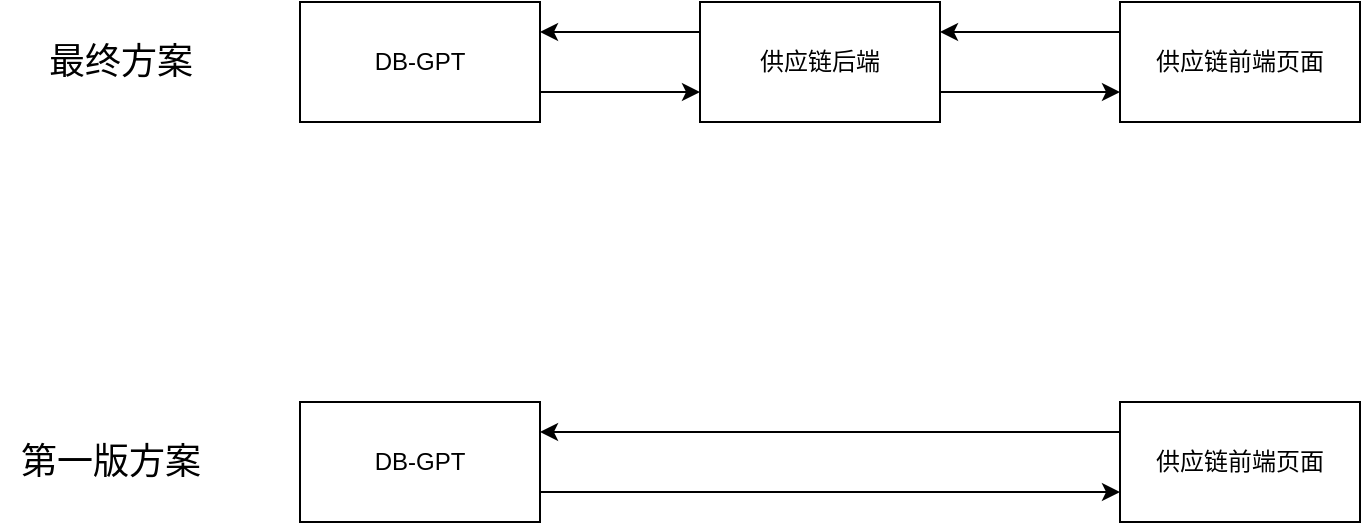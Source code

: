 <mxfile version="24.7.14">
  <diagram name="第 1 页" id="nsTjOwFfMYr6fWEvsX7B">
    <mxGraphModel dx="1052" dy="533" grid="1" gridSize="10" guides="1" tooltips="1" connect="1" arrows="1" fold="1" page="1" pageScale="1" pageWidth="827" pageHeight="1169" math="0" shadow="0">
      <root>
        <mxCell id="0" />
        <mxCell id="1" parent="0" />
        <mxCell id="LfWpz3EgSEdNe4kdUDRB-9" style="edgeStyle=orthogonalEdgeStyle;rounded=0;orthogonalLoop=1;jettySize=auto;html=1;exitX=1;exitY=0.75;exitDx=0;exitDy=0;entryX=0;entryY=0.75;entryDx=0;entryDy=0;" edge="1" parent="1" source="LfWpz3EgSEdNe4kdUDRB-1" target="LfWpz3EgSEdNe4kdUDRB-2">
          <mxGeometry relative="1" as="geometry" />
        </mxCell>
        <mxCell id="LfWpz3EgSEdNe4kdUDRB-1" value="DB-GPT" style="rounded=0;whiteSpace=wrap;html=1;" vertex="1" parent="1">
          <mxGeometry x="160" y="80" width="120" height="60" as="geometry" />
        </mxCell>
        <mxCell id="LfWpz3EgSEdNe4kdUDRB-10" style="edgeStyle=orthogonalEdgeStyle;rounded=0;orthogonalLoop=1;jettySize=auto;html=1;exitX=1;exitY=0.75;exitDx=0;exitDy=0;entryX=0;entryY=0.75;entryDx=0;entryDy=0;" edge="1" parent="1" source="LfWpz3EgSEdNe4kdUDRB-2" target="LfWpz3EgSEdNe4kdUDRB-3">
          <mxGeometry relative="1" as="geometry" />
        </mxCell>
        <mxCell id="LfWpz3EgSEdNe4kdUDRB-12" style="edgeStyle=orthogonalEdgeStyle;rounded=0;orthogonalLoop=1;jettySize=auto;html=1;exitX=0;exitY=0.25;exitDx=0;exitDy=0;entryX=1;entryY=0.25;entryDx=0;entryDy=0;" edge="1" parent="1" source="LfWpz3EgSEdNe4kdUDRB-2" target="LfWpz3EgSEdNe4kdUDRB-1">
          <mxGeometry relative="1" as="geometry" />
        </mxCell>
        <mxCell id="LfWpz3EgSEdNe4kdUDRB-2" value="供应链后端" style="rounded=0;whiteSpace=wrap;html=1;" vertex="1" parent="1">
          <mxGeometry x="360" y="80" width="120" height="60" as="geometry" />
        </mxCell>
        <mxCell id="LfWpz3EgSEdNe4kdUDRB-11" style="edgeStyle=orthogonalEdgeStyle;rounded=0;orthogonalLoop=1;jettySize=auto;html=1;exitX=0;exitY=0.25;exitDx=0;exitDy=0;entryX=1;entryY=0.25;entryDx=0;entryDy=0;" edge="1" parent="1" source="LfWpz3EgSEdNe4kdUDRB-3" target="LfWpz3EgSEdNe4kdUDRB-2">
          <mxGeometry relative="1" as="geometry" />
        </mxCell>
        <mxCell id="LfWpz3EgSEdNe4kdUDRB-3" value="供应链前端页面" style="rounded=0;whiteSpace=wrap;html=1;" vertex="1" parent="1">
          <mxGeometry x="570" y="80" width="120" height="60" as="geometry" />
        </mxCell>
        <mxCell id="LfWpz3EgSEdNe4kdUDRB-15" style="edgeStyle=orthogonalEdgeStyle;rounded=0;orthogonalLoop=1;jettySize=auto;html=1;exitX=1;exitY=0.75;exitDx=0;exitDy=0;entryX=0;entryY=0.75;entryDx=0;entryDy=0;" edge="1" parent="1" source="LfWpz3EgSEdNe4kdUDRB-4" target="LfWpz3EgSEdNe4kdUDRB-5">
          <mxGeometry relative="1" as="geometry" />
        </mxCell>
        <mxCell id="LfWpz3EgSEdNe4kdUDRB-4" value="DB-GPT" style="rounded=0;whiteSpace=wrap;html=1;" vertex="1" parent="1">
          <mxGeometry x="160" y="280" width="120" height="60" as="geometry" />
        </mxCell>
        <mxCell id="LfWpz3EgSEdNe4kdUDRB-14" style="edgeStyle=orthogonalEdgeStyle;rounded=0;orthogonalLoop=1;jettySize=auto;html=1;exitX=0;exitY=0.25;exitDx=0;exitDy=0;entryX=1;entryY=0.25;entryDx=0;entryDy=0;" edge="1" parent="1" source="LfWpz3EgSEdNe4kdUDRB-5" target="LfWpz3EgSEdNe4kdUDRB-4">
          <mxGeometry relative="1" as="geometry" />
        </mxCell>
        <mxCell id="LfWpz3EgSEdNe4kdUDRB-5" value="供应链前端页面" style="rounded=0;whiteSpace=wrap;html=1;" vertex="1" parent="1">
          <mxGeometry x="570" y="280" width="120" height="60" as="geometry" />
        </mxCell>
        <mxCell id="LfWpz3EgSEdNe4kdUDRB-18" value="&lt;font style=&quot;font-size: 18px;&quot;&gt;最终方案&lt;/font&gt;" style="text;html=1;align=center;verticalAlign=middle;resizable=0;points=[];autosize=1;strokeColor=none;fillColor=none;" vertex="1" parent="1">
          <mxGeometry x="20" y="90" width="100" height="40" as="geometry" />
        </mxCell>
        <mxCell id="LfWpz3EgSEdNe4kdUDRB-19" value="&lt;font style=&quot;font-size: 18px;&quot;&gt;第一版方案&lt;/font&gt;" style="text;html=1;align=center;verticalAlign=middle;resizable=0;points=[];autosize=1;strokeColor=none;fillColor=none;" vertex="1" parent="1">
          <mxGeometry x="10" y="290" width="110" height="40" as="geometry" />
        </mxCell>
      </root>
    </mxGraphModel>
  </diagram>
</mxfile>
